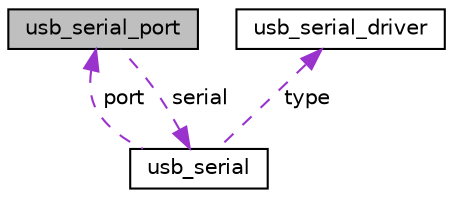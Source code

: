 digraph "usb_serial_port"
{
 // LATEX_PDF_SIZE
  edge [fontname="Helvetica",fontsize="10",labelfontname="Helvetica",labelfontsize="10"];
  node [fontname="Helvetica",fontsize="10",shape=record];
  Node1 [label="usb_serial_port",height=0.2,width=0.4,color="black", fillcolor="grey75", style="filled", fontcolor="black",tooltip=" "];
  Node2 -> Node1 [dir="back",color="darkorchid3",fontsize="10",style="dashed",label=" serial" ,fontname="Helvetica"];
  Node2 [label="usb_serial",height=0.2,width=0.4,color="black", fillcolor="white", style="filled",URL="$structusb__serial.html",tooltip=" "];
  Node1 -> Node2 [dir="back",color="darkorchid3",fontsize="10",style="dashed",label=" port" ,fontname="Helvetica"];
  Node3 -> Node2 [dir="back",color="darkorchid3",fontsize="10",style="dashed",label=" type" ,fontname="Helvetica"];
  Node3 [label="usb_serial_driver",height=0.2,width=0.4,color="black", fillcolor="white", style="filled",URL="$structusb__serial__driver.html",tooltip=" "];
}
